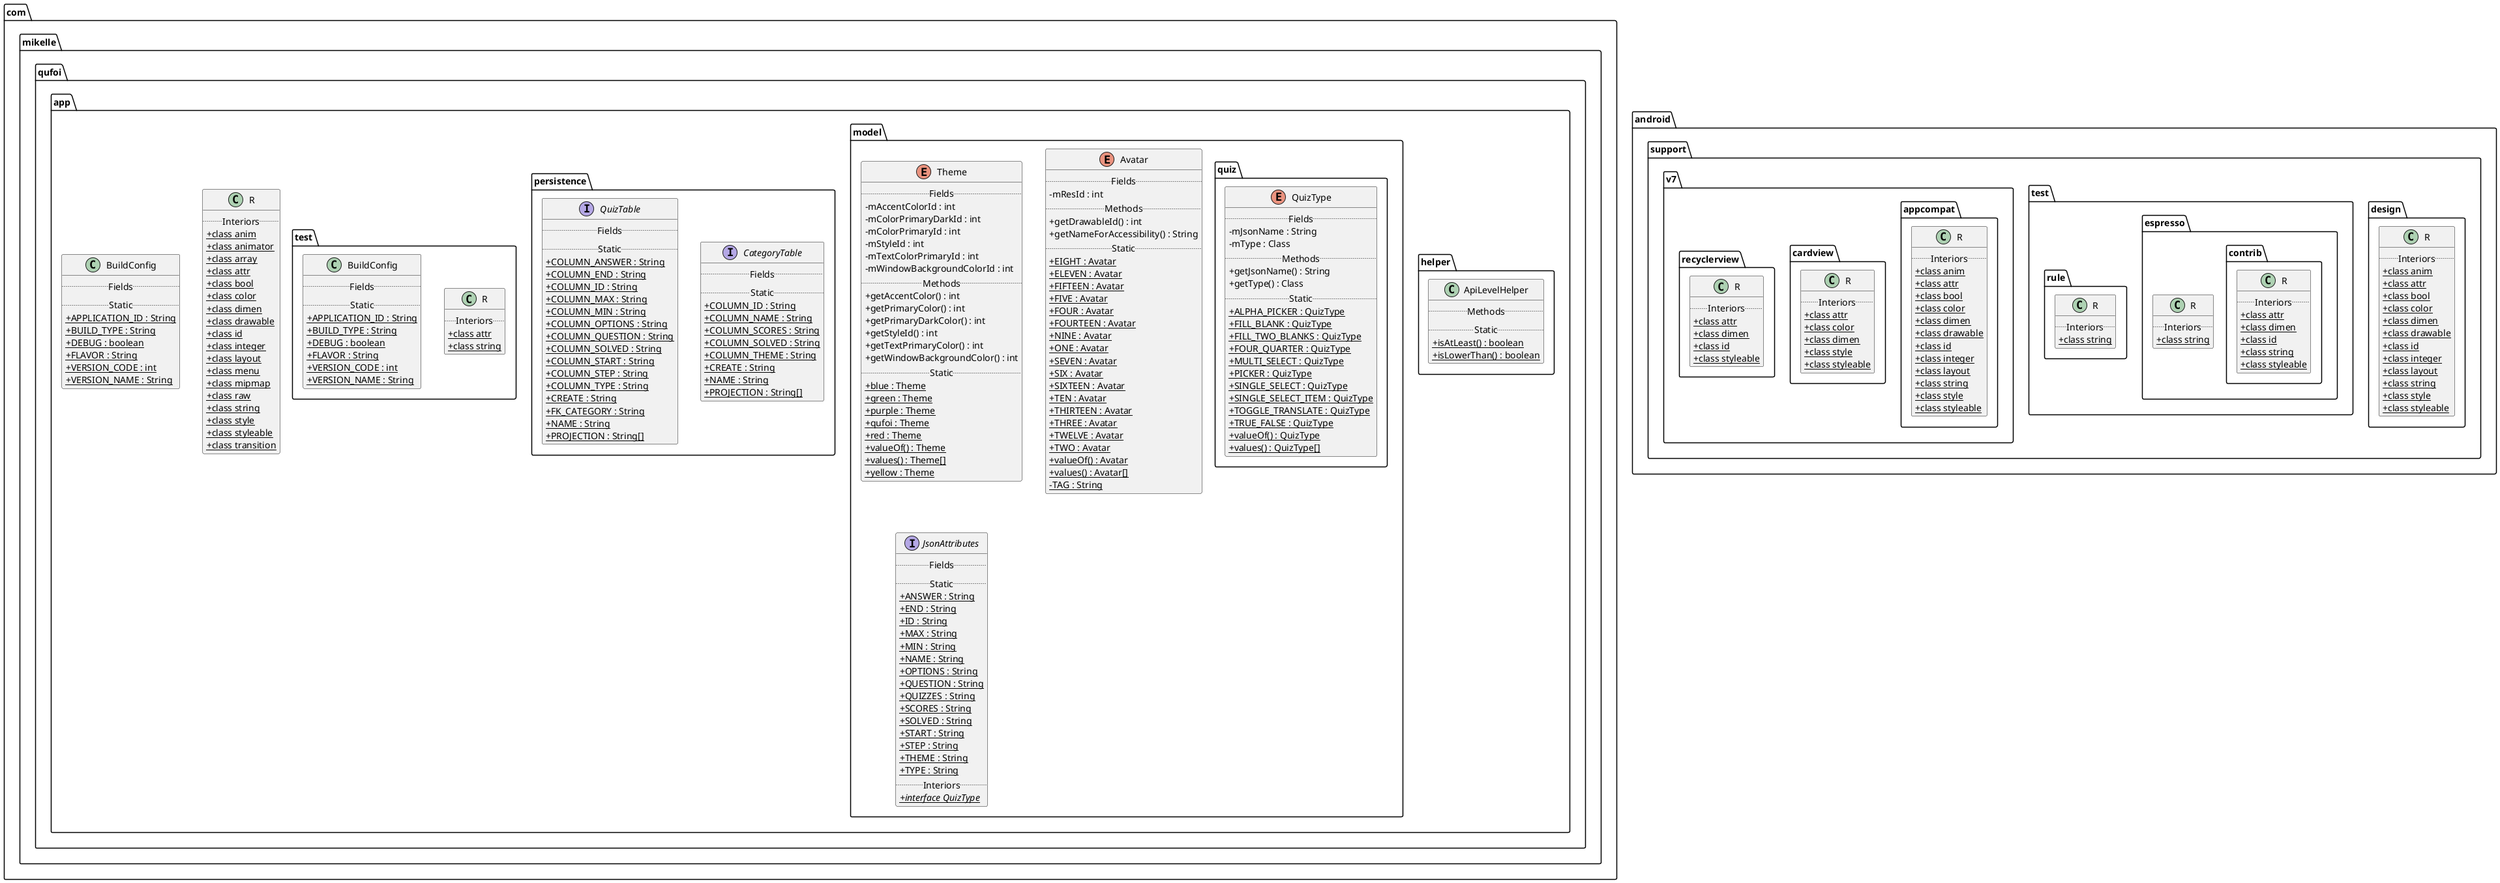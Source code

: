 @startuml
top to bottom direction
skinparam headerFontSize 30
skinparam headerFontStyle bold
skinparam classAttributeIconSize 0
scale 1.0
package android.support.design {
class android.support.design.R {
.. Interiors ..
+ {static} class anim
+ {static} class attr
+ {static} class bool
+ {static} class color
+ {static} class dimen
+ {static} class drawable
+ {static} class id
+ {static} class integer
+ {static} class layout
+ {static} class string
+ {static} class style
+ {static} class styleable
}

}
package android.support.test.espresso {
package android.support.test.espresso.contrib {
class android.support.test.espresso.contrib.R {
.. Interiors ..
+ {static} class attr
+ {static} class dimen
+ {static} class id
+ {static} class string
+ {static} class styleable
}

}
class android.support.test.espresso.R {
.. Interiors ..
+ {static} class string
}

}
package android.support.test.rule {
class android.support.test.rule.R {
.. Interiors ..
+ {static} class string
}

}
package android.support.v7.appcompat {
class android.support.v7.appcompat.R {
.. Interiors ..
+ {static} class anim
+ {static} class attr
+ {static} class bool
+ {static} class color
+ {static} class dimen
+ {static} class drawable
+ {static} class id
+ {static} class integer
+ {static} class layout
+ {static} class string
+ {static} class style
+ {static} class styleable
}

}
package android.support.v7.cardview {
class android.support.v7.cardview.R {
.. Interiors ..
+ {static} class attr
+ {static} class color
+ {static} class dimen
+ {static} class style
+ {static} class styleable
}

}
package android.support.v7.recyclerview {
class android.support.v7.recyclerview.R {
.. Interiors ..
+ {static} class attr
+ {static} class dimen
+ {static} class id
+ {static} class styleable
}

}
package com.mikelle.qufoi.app {
package com.mikelle.qufoi.app.helper {
class com.mikelle.qufoi.app.helper.ApiLevelHelper {
.. Methods ..
.. Static ..
+ {static} isAtLeast() : boolean
+ {static} isLowerThan() : boolean
}

}
package com.mikelle.qufoi.app.model {
package com.mikelle.qufoi.app.model.quiz {
enum com.mikelle.qufoi.app.model.quiz.QuizType  {
.. Fields  ..
-mJsonName : String
-mType : Class
.. Methods ..
+getJsonName() : String
+getType() : Class
.. Static ..
+ {static} ALPHA_PICKER : QuizType
+ {static} FILL_BLANK : QuizType
+ {static} FILL_TWO_BLANKS : QuizType
+ {static} FOUR_QUARTER : QuizType
+ {static} MULTI_SELECT : QuizType
+ {static} PICKER : QuizType
+ {static} SINGLE_SELECT : QuizType
+ {static} SINGLE_SELECT_ITEM : QuizType
+ {static} TOGGLE_TRANSLATE : QuizType
+ {static} TRUE_FALSE : QuizType
+ {static} valueOf() : QuizType
+ {static} values() : QuizType[]
}

}
enum com.mikelle.qufoi.app.model.Theme  {
.. Fields  ..
-mAccentColorId : int
-mColorPrimaryDarkId : int
-mColorPrimaryId : int
-mStyleId : int
-mTextColorPrimaryId : int
-mWindowBackgroundColorId : int
.. Methods ..
+getAccentColor() : int
+getPrimaryColor() : int
+getPrimaryDarkColor() : int
+getStyleId() : int
+getTextPrimaryColor() : int
+getWindowBackgroundColor() : int
.. Static ..
+ {static} blue : Theme
+ {static} green : Theme
+ {static} purple : Theme
+ {static} qufoi : Theme
+ {static} red : Theme
+ {static} valueOf() : Theme
+ {static} values() : Theme[]
+ {static} yellow : Theme
}
enum com.mikelle.qufoi.app.model.Avatar  {
.. Fields  ..
-mResId : int
.. Methods ..
+getDrawableId() : int
+getNameForAccessibility() : String
.. Static ..
+ {static} EIGHT : Avatar
+ {static} ELEVEN : Avatar
+ {static} FIFTEEN : Avatar
+ {static} FIVE : Avatar
+ {static} FOUR : Avatar
+ {static} FOURTEEN : Avatar
+ {static} NINE : Avatar
+ {static} ONE : Avatar
+ {static} SEVEN : Avatar
+ {static} SIX : Avatar
+ {static} SIXTEEN : Avatar
+ {static} TEN : Avatar
+ {static} THIRTEEN : Avatar
+ {static} THREE : Avatar
+ {static} TWELVE : Avatar
+ {static} TWO : Avatar
+ {static} valueOf() : Avatar
+ {static} values() : Avatar[]
- {static} TAG : String
}
interface com.mikelle.qufoi.app.model.JsonAttributes  {
.. Fields  ..
.. Static ..
+ {static} ANSWER : String
+ {static} END : String
+ {static} ID : String
+ {static} MAX : String
+ {static} MIN : String
+ {static} NAME : String
+ {static} OPTIONS : String
+ {static} QUESTION : String
+ {static} QUIZZES : String
+ {static} SCORES : String
+ {static} SOLVED : String
+ {static} START : String
+ {static} STEP : String
+ {static} THEME : String
+ {static} TYPE : String
.. Interiors ..
+ {abstract}  {static} interface QuizType
}

}
package com.mikelle.qufoi.app.persistence {
interface com.mikelle.qufoi.app.persistence.CategoryTable  {
.. Fields  ..
.. Static ..
+ {static} COLUMN_ID : String
+ {static} COLUMN_NAME : String
+ {static} COLUMN_SCORES : String
+ {static} COLUMN_SOLVED : String
+ {static} COLUMN_THEME : String
+ {static} CREATE : String
+ {static} NAME : String
+ {static} PROJECTION : String[]
}
interface com.mikelle.qufoi.app.persistence.QuizTable  {
.. Fields  ..
.. Static ..
+ {static} COLUMN_ANSWER : String
+ {static} COLUMN_END : String
+ {static} COLUMN_ID : String
+ {static} COLUMN_MAX : String
+ {static} COLUMN_MIN : String
+ {static} COLUMN_OPTIONS : String
+ {static} COLUMN_QUESTION : String
+ {static} COLUMN_SOLVED : String
+ {static} COLUMN_START : String
+ {static} COLUMN_STEP : String
+ {static} COLUMN_TYPE : String
+ {static} CREATE : String
+ {static} FK_CATEGORY : String
+ {static} NAME : String
+ {static} PROJECTION : String[]
}

}
package com.mikelle.qufoi.app.test {
class com.mikelle.qufoi.app.test.R {
.. Interiors ..
+ {static} class attr
+ {static} class string
}
class com.mikelle.qufoi.app.test.BuildConfig {
.. Fields  ..
.. Static ..
+ {static} APPLICATION_ID : String
+ {static} BUILD_TYPE : String
+ {static} DEBUG : boolean
+ {static} FLAVOR : String
+ {static} VERSION_CODE : int
+ {static} VERSION_NAME : String
}

}
class com.mikelle.qufoi.app.R {
.. Interiors ..
+ {static} class anim
+ {static} class animator
+ {static} class array
+ {static} class attr
+ {static} class bool
+ {static} class color
+ {static} class dimen
+ {static} class drawable
+ {static} class id
+ {static} class integer
+ {static} class layout
+ {static} class menu
+ {static} class mipmap
+ {static} class raw
+ {static} class string
+ {static} class style
+ {static} class styleable
+ {static} class transition
}
class com.mikelle.qufoi.app.BuildConfig {
.. Fields  ..
.. Static ..
+ {static} APPLICATION_ID : String
+ {static} BUILD_TYPE : String
+ {static} DEBUG : boolean
+ {static} FLAVOR : String
+ {static} VERSION_CODE : int
+ {static} VERSION_NAME : String
}

}
@enduml

